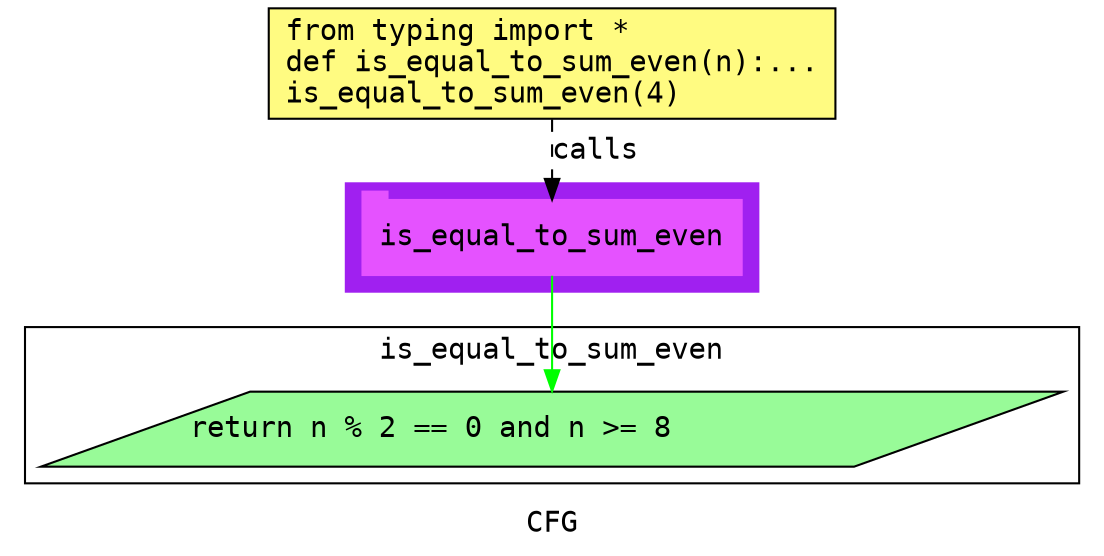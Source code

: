 digraph cluster24CFG {
	graph [bb="0,0,504,259",
		compound=True,
		fontname="DejaVu Sans Mono",
		label=CFG,
		lheight=0.21,
		lp="252,11.5",
		lwidth=0.35,
		pack=False,
		rankdir=TB,
		ranksep=0.02
	];
	node [fontname="DejaVu Sans Mono",
		label="\N"
	];
	edge [fontname="DejaVu Sans Mono"];
	subgraph cluster_1 {
		graph [bb="153,123,351,175",
			color=purple,
			compound=true,
			fontname="DejaVu Sans Mono",
			label="",
			rankdir=TB,
			ranksep=0.02,
			shape=tab,
			style=filled
		];
		node [fontname="DejaVu Sans Mono"];
		edge [fontname="DejaVu Sans Mono"];
		6	[color="#E552FF",
			height=0.5,
			label=is_equal_to_sum_even,
			linenum="[5]",
			pos="252,149",
			shape=tab,
			style=filled,
			width=2.5278];
	}
	subgraph cluster0is_equal_to_sum_even {
		graph [bb="8,31,496,106",
			compound=True,
			fontname="DejaVu Sans Mono",
			label=is_equal_to_sum_even,
			lheight=0.21,
			lp="252,94.5",
			lwidth=2.31,
			pack=False,
			rankdir=TB,
			ranksep=0.02
		];
		node [fontname="DejaVu Sans Mono"];
		edge [fontname="DejaVu Sans Mono"];
		3	[fillcolor="#98fb98",
			height=0.5,
			label="return n % 2 == 0 and n >= 8\l",
			linenum="[3]",
			pos="252,57",
			shape=parallelogram,
			style="filled,solid",
			width=6.5647];
	}
	1	[fillcolor="#FFFB81",
		height=0.73611,
		label="from typing import *\ldef is_equal_to_sum_even(n):...\lis_equal_to_sum_even(4)\l",
		linenum="[1]",
		pos="252,232.5",
		shape=rectangle,
		style="filled,solid",
		width=3.7778];
	1 -> 6	[label=calls,
		lp="273,190.5",
		pos="e,252,167.13 252,205.71 252,196.66 252,186.47 252,177.3",
		style=dashed];
	6 -> 3	[color=green,
		pos="e,252,75.3 252,130.65 252,117.82 252,100.11 252,85.381"];
}
